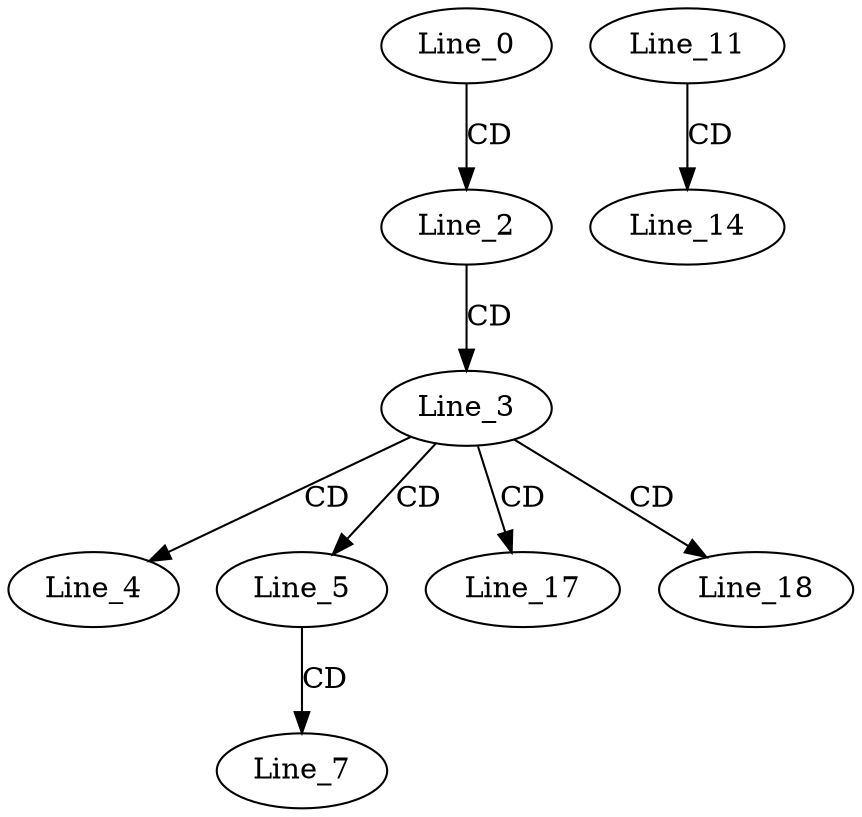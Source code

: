 digraph G {
  Line_0;
  Line_2;
  Line_3;
  Line_4;
  Line_4;
  Line_5;
  Line_7;
  Line_11;
  Line_14;
  Line_17;
  Line_18;
  Line_0 -> Line_2 [ label="CD" ];
  Line_2 -> Line_3 [ label="CD" ];
  Line_3 -> Line_4 [ label="CD" ];
  Line_3 -> Line_5 [ label="CD" ];
  Line_5 -> Line_7 [ label="CD" ];
  Line_11 -> Line_14 [ label="CD" ];
  Line_3 -> Line_17 [ label="CD" ];
  Line_3 -> Line_18 [ label="CD" ];
}
